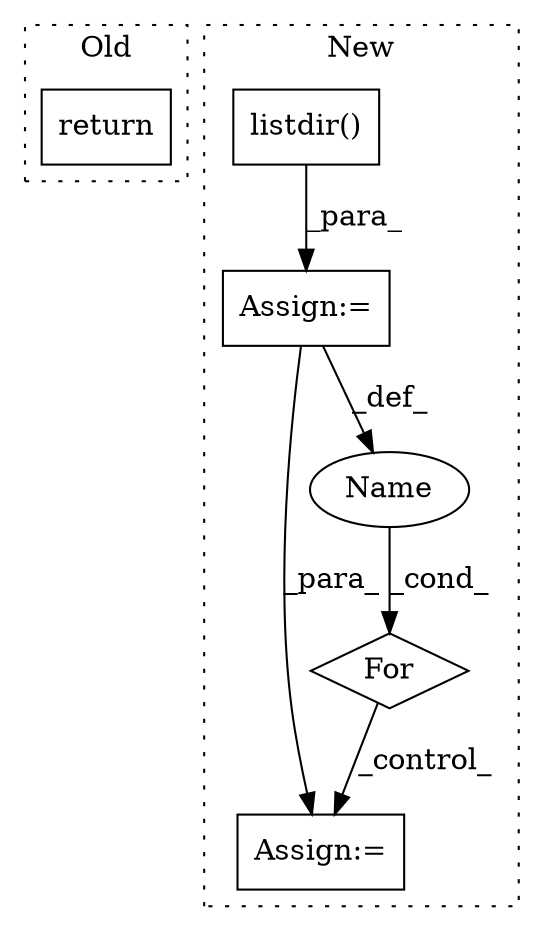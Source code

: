 digraph G {
subgraph cluster0 {
1 [label="return" a="93" s="6545" l="7" shape="box"];
label = "Old";
style="dotted";
}
subgraph cluster1 {
2 [label="listdir()" a="75" s="6801,6829" l="11,1" shape="box"];
3 [label="Assign:=" a="68" s="6985" l="3" shape="box"];
4 [label="For" a="107" s="6839,6871" l="4,14" shape="diamond"];
5 [label="Name" a="87" s="6843" l="8" shape="ellipse"];
6 [label="Assign:=" a="68" s="6798" l="3" shape="box"];
label = "New";
style="dotted";
}
2 -> 6 [label="_para_"];
4 -> 3 [label="_control_"];
5 -> 4 [label="_cond_"];
6 -> 3 [label="_para_"];
6 -> 5 [label="_def_"];
}